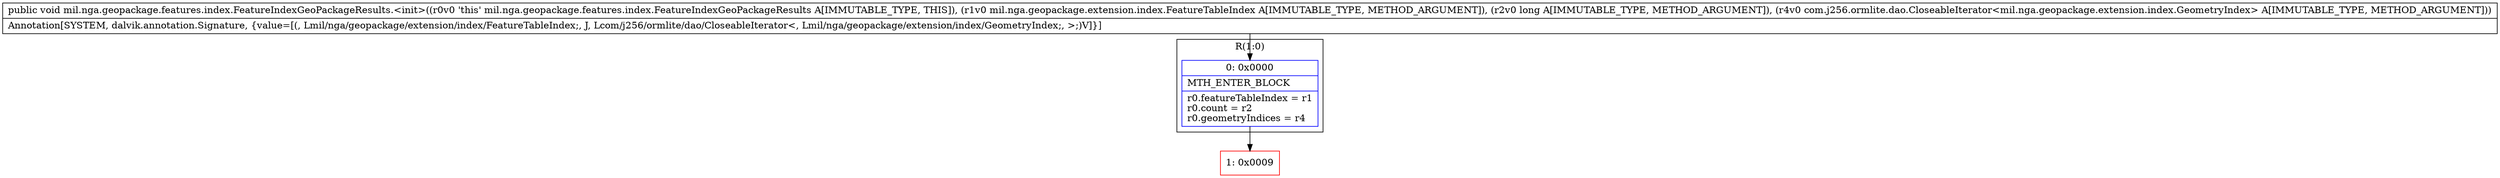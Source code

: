 digraph "CFG formil.nga.geopackage.features.index.FeatureIndexGeoPackageResults.\<init\>(Lmil\/nga\/geopackage\/extension\/index\/FeatureTableIndex;JLcom\/j256\/ormlite\/dao\/CloseableIterator;)V" {
subgraph cluster_Region_1432054717 {
label = "R(1:0)";
node [shape=record,color=blue];
Node_0 [shape=record,label="{0\:\ 0x0000|MTH_ENTER_BLOCK\l|r0.featureTableIndex = r1\lr0.count = r2\lr0.geometryIndices = r4\l}"];
}
Node_1 [shape=record,color=red,label="{1\:\ 0x0009}"];
MethodNode[shape=record,label="{public void mil.nga.geopackage.features.index.FeatureIndexGeoPackageResults.\<init\>((r0v0 'this' mil.nga.geopackage.features.index.FeatureIndexGeoPackageResults A[IMMUTABLE_TYPE, THIS]), (r1v0 mil.nga.geopackage.extension.index.FeatureTableIndex A[IMMUTABLE_TYPE, METHOD_ARGUMENT]), (r2v0 long A[IMMUTABLE_TYPE, METHOD_ARGUMENT]), (r4v0 com.j256.ormlite.dao.CloseableIterator\<mil.nga.geopackage.extension.index.GeometryIndex\> A[IMMUTABLE_TYPE, METHOD_ARGUMENT]))  | Annotation[SYSTEM, dalvik.annotation.Signature, \{value=[(, Lmil\/nga\/geopackage\/extension\/index\/FeatureTableIndex;, J, Lcom\/j256\/ormlite\/dao\/CloseableIterator\<, Lmil\/nga\/geopackage\/extension\/index\/GeometryIndex;, \>;)V]\}]\l}"];
MethodNode -> Node_0;
Node_0 -> Node_1;
}

